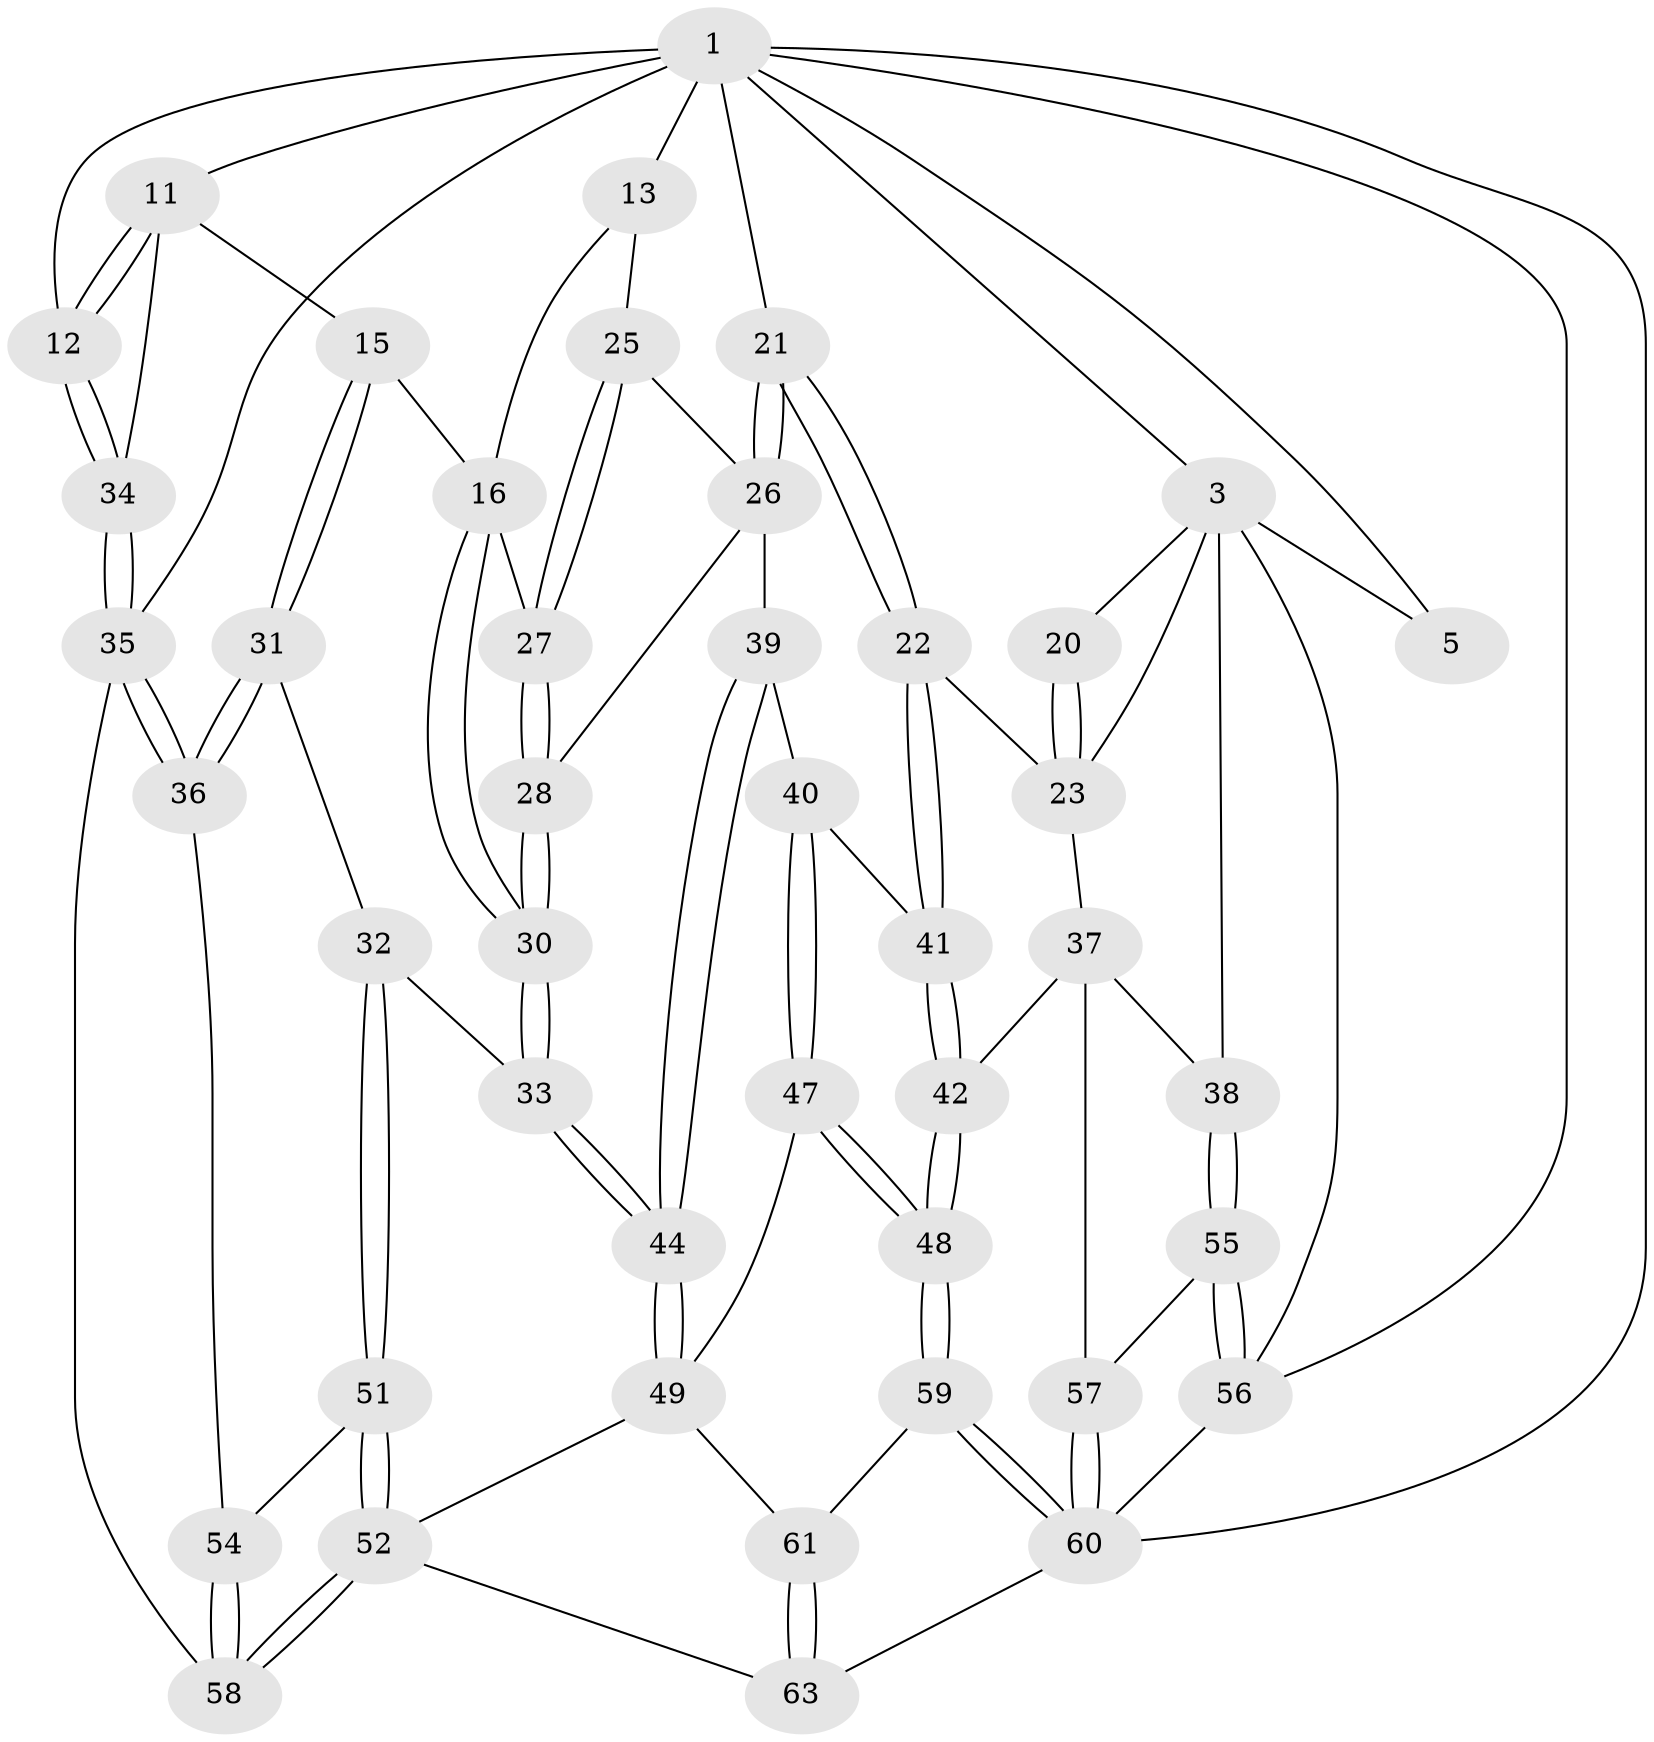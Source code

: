 // original degree distribution, {3: 0.03125, 5: 0.40625, 4: 0.296875, 6: 0.265625}
// Generated by graph-tools (version 1.1) at 2025/21/03/04/25 18:21:22]
// undirected, 44 vertices, 107 edges
graph export_dot {
graph [start="1"]
  node [color=gray90,style=filled];
  1 [pos="+0.5712595516128648+0",super="+6+2"];
  3 [pos="+0+0",super="+4"];
  5 [pos="+0.5592532990832768+0"];
  11 [pos="+0.8395667906177561+0.1329181596700573",super="+14"];
  12 [pos="+1+0"];
  13 [pos="+0.6787232071961826+0.27502159950384336",super="+18"];
  15 [pos="+0.8063015455937212+0.34111322479737144"];
  16 [pos="+0.7713062985214957+0.3420732194996247",super="+17"];
  20 [pos="+0.2756676572040273+0.13581814619361463"];
  21 [pos="+0.4118750172537724+0.3744390123458999"];
  22 [pos="+0.39401634853812845+0.3888772484037739"];
  23 [pos="+0.32229530411734686+0.38171269938082114",super="+24"];
  25 [pos="+0.5745122583499351+0.3720666177995387"];
  26 [pos="+0.5465659472994696+0.37791408110000235",super="+29"];
  27 [pos="+0.6388567782892121+0.46658247279209003"];
  28 [pos="+0.6683735923927053+0.5312782550494043"];
  30 [pos="+0.6859008628948747+0.5497474517027651"];
  31 [pos="+0.8130733698227709+0.5621535419886114"];
  32 [pos="+0.7089537767363838+0.5676825809935776"];
  33 [pos="+0.6874335373704324+0.5575914392643477"];
  34 [pos="+1+0.4039413322051891"];
  35 [pos="+1+0.5919188933816086",super="+46"];
  36 [pos="+1+0.5987688328430693"];
  37 [pos="+0.16899383384220207+0.4304434593995238",super="+43"];
  38 [pos="+0+0.43741959568899913"];
  39 [pos="+0.4842239736065839+0.5088243418136623"];
  40 [pos="+0.4353840610270766+0.4924596499971908"];
  41 [pos="+0.4231066190089014+0.4759354723745015"];
  42 [pos="+0.2569941797427856+0.6848791360273192"];
  44 [pos="+0.6145827212062811+0.613615458888379"];
  47 [pos="+0.454204704723557+0.6697086417011012"];
  48 [pos="+0.2580865043266722+0.686452551665672"];
  49 [pos="+0.5559609239410337+0.7102449124472309",super="+50"];
  51 [pos="+0.7566570267079993+0.7017230059889236"];
  52 [pos="+0.6960974006729679+0.828963322626077",super="+53"];
  54 [pos="+0.8414503352464902+0.6946779125228475"];
  55 [pos="+0+0.6070911286666869"];
  56 [pos="+0+1"];
  57 [pos="+0.08990877880127392+0.692090691898427"];
  58 [pos="+0.8063388952926313+0.8740564474945485"];
  59 [pos="+0.2616813394022129+0.7653336762009022"];
  60 [pos="+0.08871477937217313+1",super="+62"];
  61 [pos="+0.39453190035408936+0.8443631130644697"];
  63 [pos="+0.48373061137734574+1"];
  1 -- 5;
  1 -- 21;
  1 -- 11;
  1 -- 13 [weight=2];
  1 -- 3;
  1 -- 56;
  1 -- 12;
  1 -- 35;
  1 -- 60;
  3 -- 38;
  3 -- 56;
  3 -- 20;
  3 -- 5;
  3 -- 23;
  11 -- 12;
  11 -- 12;
  11 -- 34;
  11 -- 15;
  12 -- 34;
  12 -- 34;
  13 -- 25;
  13 -- 16;
  15 -- 16;
  15 -- 31;
  15 -- 31;
  16 -- 30;
  16 -- 30;
  16 -- 27;
  20 -- 23;
  20 -- 23;
  21 -- 22;
  21 -- 22;
  21 -- 26;
  21 -- 26;
  22 -- 23;
  22 -- 41;
  22 -- 41;
  23 -- 37;
  25 -- 26;
  25 -- 27;
  25 -- 27;
  26 -- 28;
  26 -- 39;
  27 -- 28;
  27 -- 28;
  28 -- 30;
  28 -- 30;
  30 -- 33;
  30 -- 33;
  31 -- 32;
  31 -- 36;
  31 -- 36;
  32 -- 33;
  32 -- 51;
  32 -- 51;
  33 -- 44;
  33 -- 44;
  34 -- 35;
  34 -- 35;
  35 -- 36;
  35 -- 36;
  35 -- 58;
  36 -- 54;
  37 -- 38;
  37 -- 57;
  37 -- 42;
  38 -- 55;
  38 -- 55;
  39 -- 40;
  39 -- 44;
  39 -- 44;
  40 -- 41;
  40 -- 47;
  40 -- 47;
  41 -- 42;
  41 -- 42;
  42 -- 48;
  42 -- 48;
  44 -- 49;
  44 -- 49;
  47 -- 48;
  47 -- 48;
  47 -- 49;
  48 -- 59;
  48 -- 59;
  49 -- 61;
  49 -- 52;
  51 -- 52;
  51 -- 52;
  51 -- 54;
  52 -- 58;
  52 -- 58;
  52 -- 63;
  54 -- 58;
  54 -- 58;
  55 -- 56;
  55 -- 56;
  55 -- 57;
  56 -- 60;
  57 -- 60;
  57 -- 60;
  59 -- 60;
  59 -- 60;
  59 -- 61;
  60 -- 63;
  61 -- 63;
  61 -- 63;
}
